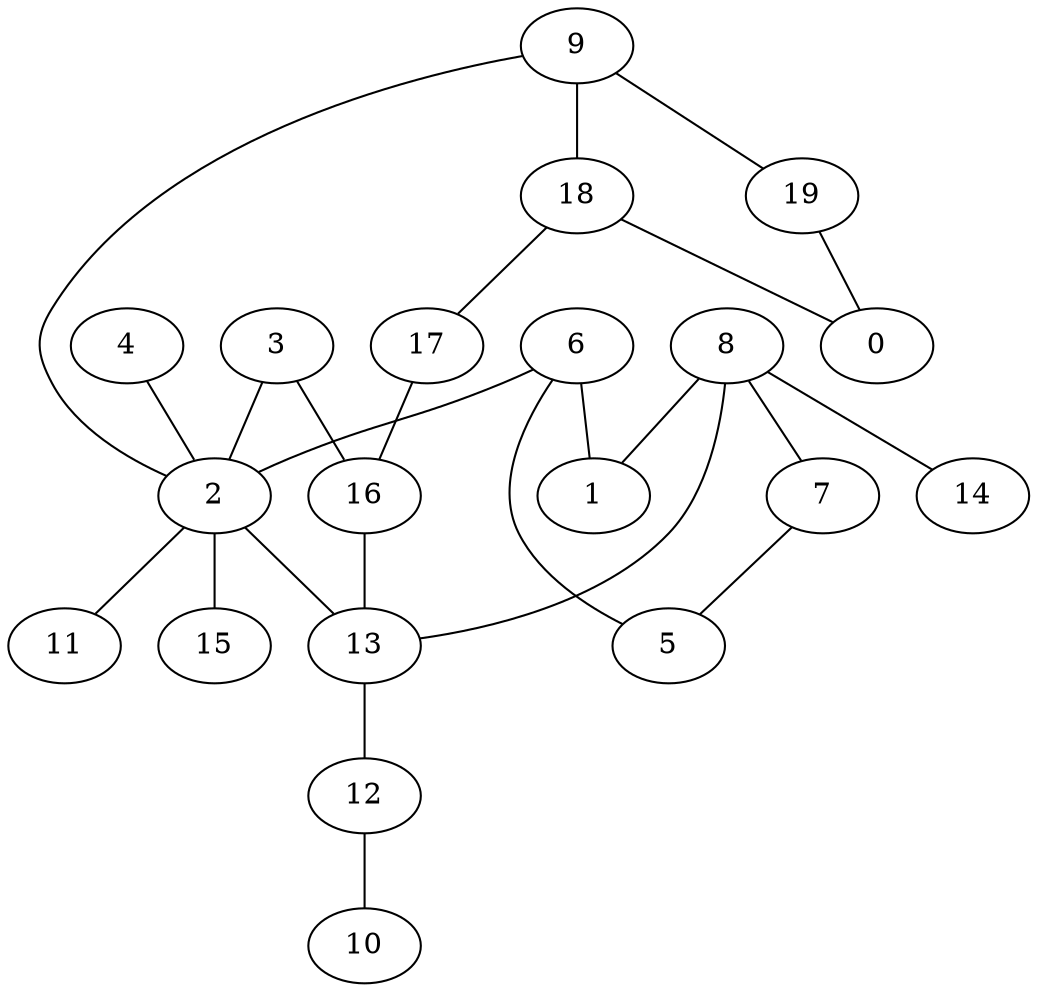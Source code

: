 digraph GG_graph {

subgraph G_graph {
edge [color = black]
"12" -> "10" [dir = none]
"3" -> "2" [dir = none]
"16" -> "13" [dir = none]
"2" -> "15" [dir = none]
"2" -> "13" [dir = none]
"2" -> "11" [dir = none]
"19" -> "0" [dir = none]
"6" -> "5" [dir = none]
"6" -> "2" [dir = none]
"4" -> "2" [dir = none]
"8" -> "1" [dir = none]
"8" -> "14" [dir = none]
"8" -> "7" [dir = none]
"8" -> "13" [dir = none]
"18" -> "17" [dir = none]
"9" -> "18" [dir = none]
"9" -> "19" [dir = none]
"9" -> "2" [dir = none]
"13" -> "12" [dir = none]
"18" -> "0" [dir = none]
"6" -> "1" [dir = none]
"3" -> "16" [dir = none]
"17" -> "16" [dir = none]
"7" -> "5" [dir = none]
}

}

